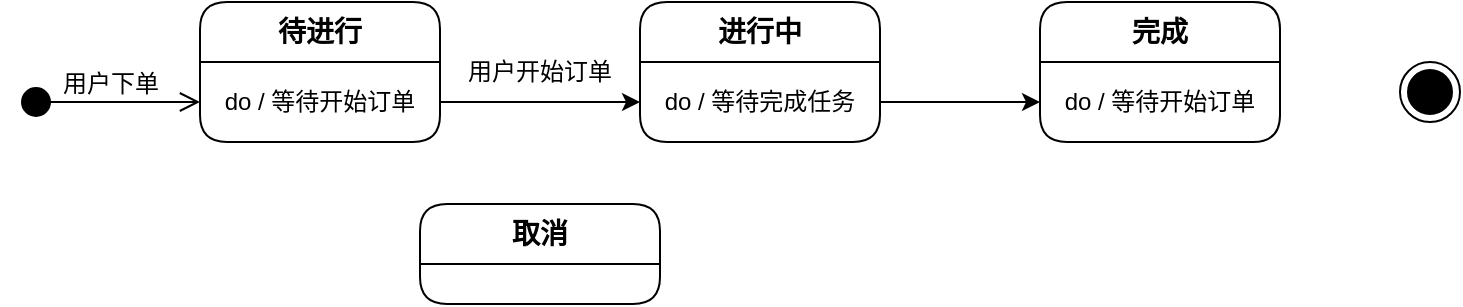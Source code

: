<mxfile version="26.2.13">
  <diagram name="Page-1" id="58cdce13-f638-feb5-8d6f-7d28b1aa9fa0">
    <mxGraphModel dx="746" dy="401" grid="1" gridSize="10" guides="1" tooltips="1" connect="1" arrows="1" fold="1" page="1" pageScale="1" pageWidth="1100" pageHeight="850" background="none" math="0" shadow="0">
      <root>
        <mxCell id="0" />
        <mxCell id="1" parent="0" />
        <mxCell id="4f30fklRhvHUPw9stEK9-2" value="&lt;div&gt;&lt;font style=&quot;font-size: 12px;&quot;&gt;用户下单&lt;/font&gt;&lt;/div&gt;" style="html=1;verticalAlign=bottom;startArrow=circle;startFill=1;endArrow=open;startSize=6;endSize=8;curved=0;rounded=0;entryX=0;entryY=0.5;entryDx=0;entryDy=0;" parent="1" edge="1" target="mK-5ngHfiEWChK2sJOaQ-22">
          <mxGeometry width="80" relative="1" as="geometry">
            <mxPoint x="70" y="369" as="sourcePoint" />
            <mxPoint x="179.64" y="368.84" as="targetPoint" />
          </mxGeometry>
        </mxCell>
        <mxCell id="mK-5ngHfiEWChK2sJOaQ-21" value="&lt;div&gt;&lt;span style=&quot;background-color: transparent; color: light-dark(rgb(0, 0, 0), rgb(255, 255, 255));&quot;&gt;&lt;b&gt;&lt;font style=&quot;font-size: 14px;&quot;&gt;待进行&lt;/font&gt;&lt;/b&gt;&lt;/span&gt;&lt;/div&gt;" style="swimlane;fontStyle=0;align=center;verticalAlign=top;childLayout=stackLayout;horizontal=1;startSize=30;horizontalStack=0;resizeParent=1;resizeParentMax=0;resizeLast=0;collapsible=0;marginBottom=0;html=1;whiteSpace=wrap;rounded=1;" parent="1" vertex="1">
          <mxGeometry x="160" y="319" width="120" height="70" as="geometry" />
        </mxCell>
        <mxCell id="mK-5ngHfiEWChK2sJOaQ-22" value="do / 等待开始订单" style="text;html=1;strokeColor=none;fillColor=none;align=center;verticalAlign=middle;spacingLeft=4;spacingRight=4;overflow=hidden;rotatable=0;points=[[0,0.5],[1,0.5]];portConstraint=eastwest;whiteSpace=wrap;" parent="mK-5ngHfiEWChK2sJOaQ-21" vertex="1">
          <mxGeometry y="30" width="120" height="40" as="geometry" />
        </mxCell>
        <mxCell id="_2dIT_EQDoWNExwNnxHi-4" value="&lt;div&gt;&lt;span style=&quot;background-color: transparent; color: light-dark(rgb(0, 0, 0), rgb(255, 255, 255));&quot;&gt;&lt;b&gt;&lt;font style=&quot;font-size: 14px;&quot;&gt;进行中&lt;/font&gt;&lt;/b&gt;&lt;/span&gt;&lt;/div&gt;" style="swimlane;fontStyle=0;align=center;verticalAlign=top;childLayout=stackLayout;horizontal=1;startSize=30;horizontalStack=0;resizeParent=1;resizeParentMax=0;resizeLast=0;collapsible=0;marginBottom=0;html=1;whiteSpace=wrap;rounded=1;" vertex="1" parent="1">
          <mxGeometry x="380" y="319" width="120" height="70" as="geometry" />
        </mxCell>
        <mxCell id="_2dIT_EQDoWNExwNnxHi-5" value="do / 等待&lt;span style=&quot;background-color: transparent; color: light-dark(rgb(0, 0, 0), rgb(255, 255, 255));&quot;&gt;完成任务&lt;/span&gt;" style="text;html=1;strokeColor=none;fillColor=none;align=center;verticalAlign=middle;spacingLeft=4;spacingRight=4;overflow=hidden;rotatable=0;points=[[0,0.5],[1,0.5]];portConstraint=eastwest;whiteSpace=wrap;" vertex="1" parent="_2dIT_EQDoWNExwNnxHi-4">
          <mxGeometry y="30" width="120" height="40" as="geometry" />
        </mxCell>
        <mxCell id="_2dIT_EQDoWNExwNnxHi-6" value="&lt;div&gt;&lt;span style=&quot;background-color: transparent; color: light-dark(rgb(0, 0, 0), rgb(255, 255, 255));&quot;&gt;&lt;b&gt;&lt;font style=&quot;font-size: 14px;&quot;&gt;取消&lt;/font&gt;&lt;/b&gt;&lt;/span&gt;&lt;/div&gt;" style="swimlane;fontStyle=0;align=center;verticalAlign=top;childLayout=stackLayout;horizontal=1;startSize=30;horizontalStack=0;resizeParent=1;resizeParentMax=0;resizeLast=0;collapsible=0;marginBottom=0;html=1;whiteSpace=wrap;rounded=1;" vertex="1" parent="1">
          <mxGeometry x="270" y="420" width="120" height="50" as="geometry" />
        </mxCell>
        <mxCell id="_2dIT_EQDoWNExwNnxHi-8" value="&lt;div&gt;&lt;span style=&quot;background-color: transparent; color: light-dark(rgb(0, 0, 0), rgb(255, 255, 255));&quot;&gt;&lt;b&gt;&lt;font style=&quot;font-size: 14px;&quot;&gt;完成&lt;/font&gt;&lt;/b&gt;&lt;/span&gt;&lt;/div&gt;" style="swimlane;fontStyle=0;align=center;verticalAlign=top;childLayout=stackLayout;horizontal=1;startSize=30;horizontalStack=0;resizeParent=1;resizeParentMax=0;resizeLast=0;collapsible=0;marginBottom=0;html=1;whiteSpace=wrap;rounded=1;" vertex="1" parent="1">
          <mxGeometry x="580" y="319" width="120" height="70" as="geometry" />
        </mxCell>
        <mxCell id="_2dIT_EQDoWNExwNnxHi-9" value="do / 等待开始订单" style="text;html=1;strokeColor=none;fillColor=none;align=center;verticalAlign=middle;spacingLeft=4;spacingRight=4;overflow=hidden;rotatable=0;points=[[0,0.5],[1,0.5]];portConstraint=eastwest;whiteSpace=wrap;" vertex="1" parent="_2dIT_EQDoWNExwNnxHi-8">
          <mxGeometry y="30" width="120" height="40" as="geometry" />
        </mxCell>
        <mxCell id="_2dIT_EQDoWNExwNnxHi-10" style="edgeStyle=orthogonalEdgeStyle;rounded=0;orthogonalLoop=1;jettySize=auto;html=1;exitX=1;exitY=0.5;exitDx=0;exitDy=0;entryX=0;entryY=0.5;entryDx=0;entryDy=0;" edge="1" parent="1" source="mK-5ngHfiEWChK2sJOaQ-22" target="_2dIT_EQDoWNExwNnxHi-5">
          <mxGeometry relative="1" as="geometry" />
        </mxCell>
        <mxCell id="_2dIT_EQDoWNExwNnxHi-11" style="edgeStyle=orthogonalEdgeStyle;rounded=0;orthogonalLoop=1;jettySize=auto;html=1;exitX=1;exitY=0.5;exitDx=0;exitDy=0;entryX=0;entryY=0.5;entryDx=0;entryDy=0;" edge="1" parent="1" source="_2dIT_EQDoWNExwNnxHi-5" target="_2dIT_EQDoWNExwNnxHi-9">
          <mxGeometry relative="1" as="geometry" />
        </mxCell>
        <mxCell id="_2dIT_EQDoWNExwNnxHi-13" value="" style="ellipse;html=1;shape=endState;fillColor=strokeColor;" vertex="1" parent="1">
          <mxGeometry x="760" y="349" width="30" height="30" as="geometry" />
        </mxCell>
        <mxCell id="_2dIT_EQDoWNExwNnxHi-14" value="用户开始订单" style="text;html=1;align=center;verticalAlign=middle;whiteSpace=wrap;rounded=0;spacing=0;" vertex="1" parent="1">
          <mxGeometry x="295" y="339" width="70" height="30" as="geometry" />
        </mxCell>
      </root>
    </mxGraphModel>
  </diagram>
</mxfile>
